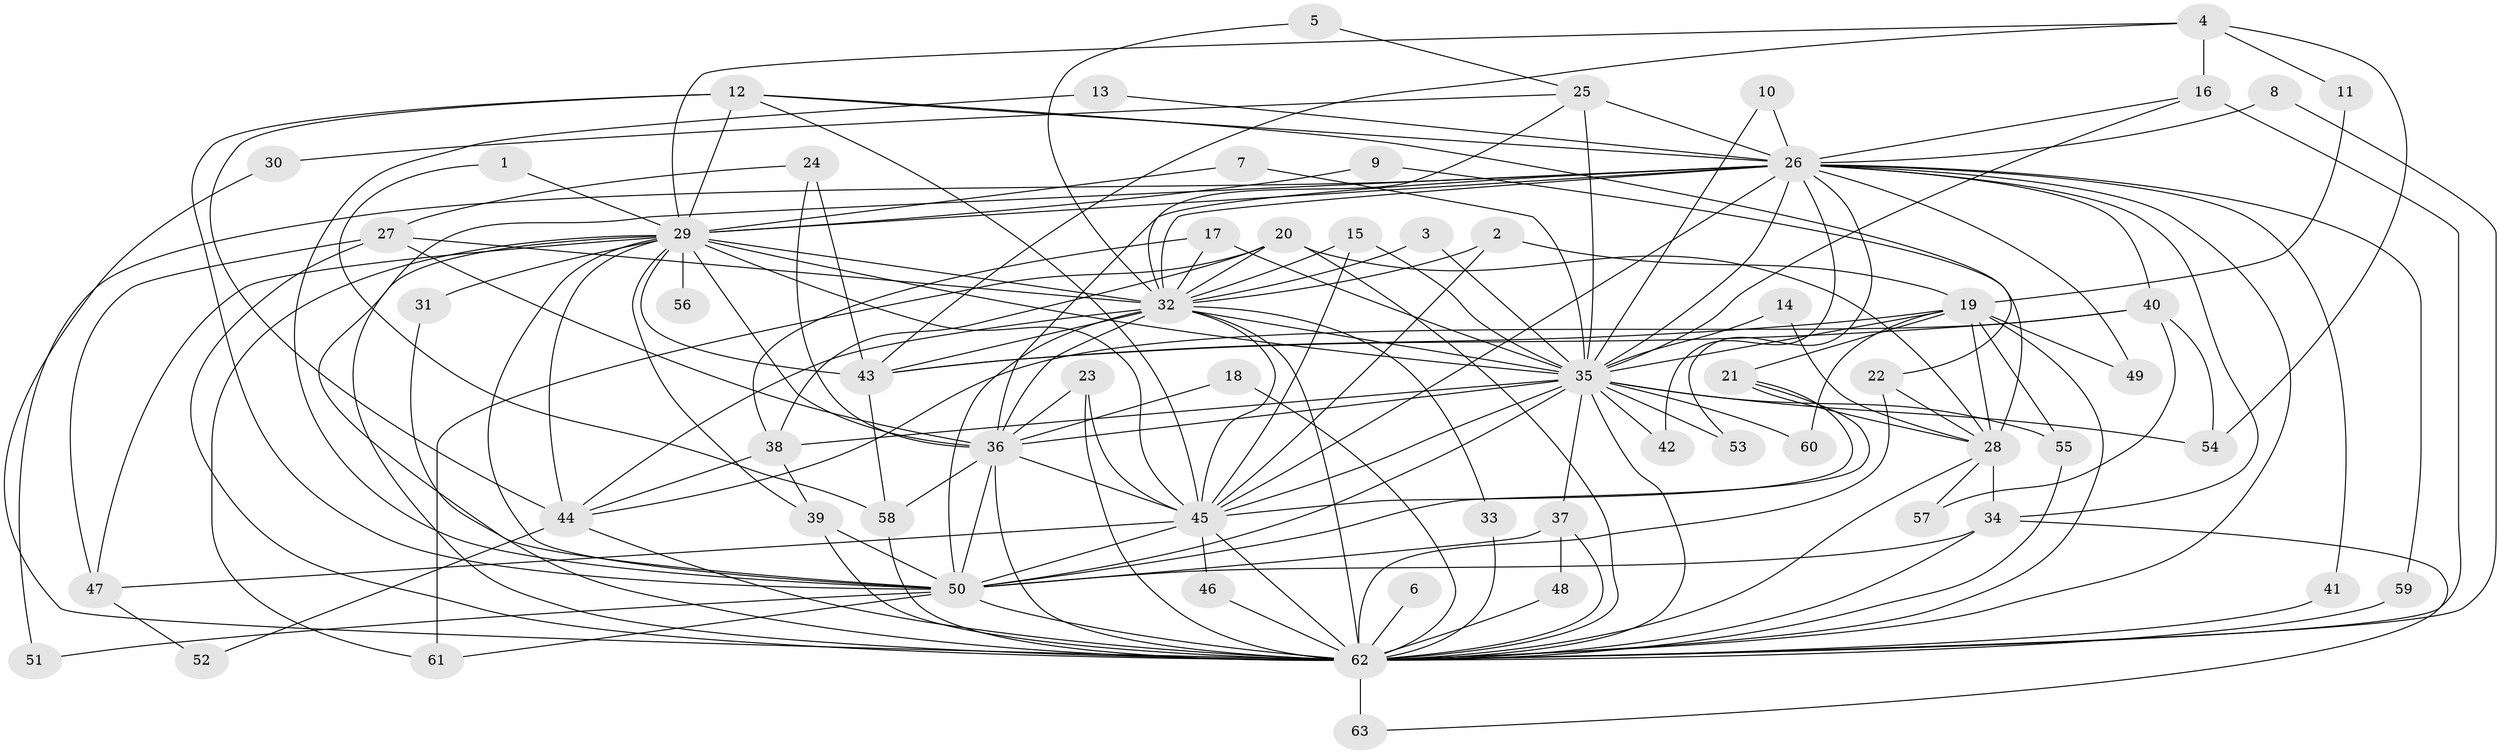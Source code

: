 // original degree distribution, {35: 0.008, 16: 0.008, 18: 0.016, 27: 0.008, 17: 0.008, 20: 0.008, 29: 0.008, 14: 0.008, 25: 0.008, 7: 0.016, 5: 0.072, 3: 0.184, 4: 0.064, 9: 0.008, 6: 0.016, 2: 0.552, 12: 0.008}
// Generated by graph-tools (version 1.1) at 2025/49/03/09/25 03:49:29]
// undirected, 63 vertices, 166 edges
graph export_dot {
graph [start="1"]
  node [color=gray90,style=filled];
  1;
  2;
  3;
  4;
  5;
  6;
  7;
  8;
  9;
  10;
  11;
  12;
  13;
  14;
  15;
  16;
  17;
  18;
  19;
  20;
  21;
  22;
  23;
  24;
  25;
  26;
  27;
  28;
  29;
  30;
  31;
  32;
  33;
  34;
  35;
  36;
  37;
  38;
  39;
  40;
  41;
  42;
  43;
  44;
  45;
  46;
  47;
  48;
  49;
  50;
  51;
  52;
  53;
  54;
  55;
  56;
  57;
  58;
  59;
  60;
  61;
  62;
  63;
  1 -- 29 [weight=1.0];
  1 -- 58 [weight=1.0];
  2 -- 19 [weight=1.0];
  2 -- 32 [weight=1.0];
  2 -- 45 [weight=1.0];
  3 -- 32 [weight=1.0];
  3 -- 35 [weight=1.0];
  4 -- 11 [weight=1.0];
  4 -- 16 [weight=1.0];
  4 -- 29 [weight=1.0];
  4 -- 43 [weight=1.0];
  4 -- 54 [weight=1.0];
  5 -- 25 [weight=1.0];
  5 -- 32 [weight=1.0];
  6 -- 62 [weight=1.0];
  7 -- 29 [weight=1.0];
  7 -- 35 [weight=1.0];
  8 -- 26 [weight=1.0];
  8 -- 62 [weight=1.0];
  9 -- 28 [weight=1.0];
  9 -- 29 [weight=1.0];
  10 -- 26 [weight=1.0];
  10 -- 35 [weight=1.0];
  11 -- 19 [weight=1.0];
  12 -- 22 [weight=1.0];
  12 -- 26 [weight=1.0];
  12 -- 29 [weight=1.0];
  12 -- 44 [weight=2.0];
  12 -- 45 [weight=1.0];
  12 -- 50 [weight=1.0];
  13 -- 26 [weight=1.0];
  13 -- 50 [weight=1.0];
  14 -- 28 [weight=1.0];
  14 -- 35 [weight=1.0];
  15 -- 32 [weight=1.0];
  15 -- 35 [weight=1.0];
  15 -- 45 [weight=1.0];
  16 -- 26 [weight=1.0];
  16 -- 35 [weight=1.0];
  16 -- 62 [weight=1.0];
  17 -- 32 [weight=1.0];
  17 -- 35 [weight=1.0];
  17 -- 38 [weight=1.0];
  18 -- 36 [weight=1.0];
  18 -- 62 [weight=1.0];
  19 -- 21 [weight=1.0];
  19 -- 28 [weight=1.0];
  19 -- 35 [weight=2.0];
  19 -- 43 [weight=1.0];
  19 -- 49 [weight=1.0];
  19 -- 55 [weight=1.0];
  19 -- 60 [weight=1.0];
  19 -- 62 [weight=1.0];
  20 -- 28 [weight=1.0];
  20 -- 32 [weight=1.0];
  20 -- 38 [weight=1.0];
  20 -- 61 [weight=1.0];
  20 -- 62 [weight=1.0];
  21 -- 28 [weight=1.0];
  21 -- 45 [weight=1.0];
  21 -- 50 [weight=1.0];
  22 -- 28 [weight=1.0];
  22 -- 62 [weight=1.0];
  23 -- 36 [weight=2.0];
  23 -- 45 [weight=1.0];
  23 -- 62 [weight=1.0];
  24 -- 27 [weight=1.0];
  24 -- 36 [weight=1.0];
  24 -- 43 [weight=1.0];
  25 -- 26 [weight=1.0];
  25 -- 30 [weight=1.0];
  25 -- 32 [weight=1.0];
  25 -- 35 [weight=2.0];
  26 -- 29 [weight=1.0];
  26 -- 32 [weight=4.0];
  26 -- 34 [weight=1.0];
  26 -- 35 [weight=1.0];
  26 -- 36 [weight=1.0];
  26 -- 40 [weight=1.0];
  26 -- 41 [weight=1.0];
  26 -- 42 [weight=1.0];
  26 -- 45 [weight=1.0];
  26 -- 49 [weight=1.0];
  26 -- 50 [weight=1.0];
  26 -- 51 [weight=1.0];
  26 -- 53 [weight=1.0];
  26 -- 59 [weight=1.0];
  26 -- 62 [weight=2.0];
  27 -- 32 [weight=1.0];
  27 -- 36 [weight=1.0];
  27 -- 47 [weight=1.0];
  27 -- 62 [weight=1.0];
  28 -- 34 [weight=1.0];
  28 -- 57 [weight=1.0];
  28 -- 62 [weight=1.0];
  29 -- 31 [weight=1.0];
  29 -- 32 [weight=2.0];
  29 -- 35 [weight=2.0];
  29 -- 36 [weight=1.0];
  29 -- 39 [weight=1.0];
  29 -- 43 [weight=1.0];
  29 -- 44 [weight=1.0];
  29 -- 45 [weight=2.0];
  29 -- 47 [weight=2.0];
  29 -- 50 [weight=1.0];
  29 -- 56 [weight=1.0];
  29 -- 61 [weight=1.0];
  29 -- 62 [weight=2.0];
  30 -- 62 [weight=1.0];
  31 -- 62 [weight=1.0];
  32 -- 33 [weight=1.0];
  32 -- 35 [weight=2.0];
  32 -- 36 [weight=3.0];
  32 -- 43 [weight=2.0];
  32 -- 44 [weight=1.0];
  32 -- 45 [weight=3.0];
  32 -- 50 [weight=2.0];
  32 -- 62 [weight=4.0];
  33 -- 62 [weight=1.0];
  34 -- 50 [weight=1.0];
  34 -- 62 [weight=3.0];
  34 -- 63 [weight=1.0];
  35 -- 36 [weight=1.0];
  35 -- 37 [weight=1.0];
  35 -- 38 [weight=1.0];
  35 -- 42 [weight=1.0];
  35 -- 45 [weight=1.0];
  35 -- 50 [weight=1.0];
  35 -- 53 [weight=1.0];
  35 -- 54 [weight=1.0];
  35 -- 55 [weight=1.0];
  35 -- 60 [weight=1.0];
  35 -- 62 [weight=2.0];
  36 -- 45 [weight=1.0];
  36 -- 50 [weight=1.0];
  36 -- 58 [weight=1.0];
  36 -- 62 [weight=2.0];
  37 -- 48 [weight=1.0];
  37 -- 50 [weight=1.0];
  37 -- 62 [weight=2.0];
  38 -- 39 [weight=1.0];
  38 -- 44 [weight=1.0];
  39 -- 50 [weight=1.0];
  39 -- 62 [weight=3.0];
  40 -- 43 [weight=1.0];
  40 -- 44 [weight=1.0];
  40 -- 54 [weight=1.0];
  40 -- 57 [weight=1.0];
  41 -- 62 [weight=2.0];
  43 -- 58 [weight=1.0];
  44 -- 52 [weight=1.0];
  44 -- 62 [weight=1.0];
  45 -- 46 [weight=1.0];
  45 -- 47 [weight=1.0];
  45 -- 50 [weight=1.0];
  45 -- 62 [weight=2.0];
  46 -- 62 [weight=1.0];
  47 -- 52 [weight=1.0];
  48 -- 62 [weight=1.0];
  50 -- 51 [weight=1.0];
  50 -- 61 [weight=1.0];
  50 -- 62 [weight=3.0];
  55 -- 62 [weight=1.0];
  58 -- 62 [weight=2.0];
  59 -- 62 [weight=2.0];
  62 -- 63 [weight=2.0];
}
